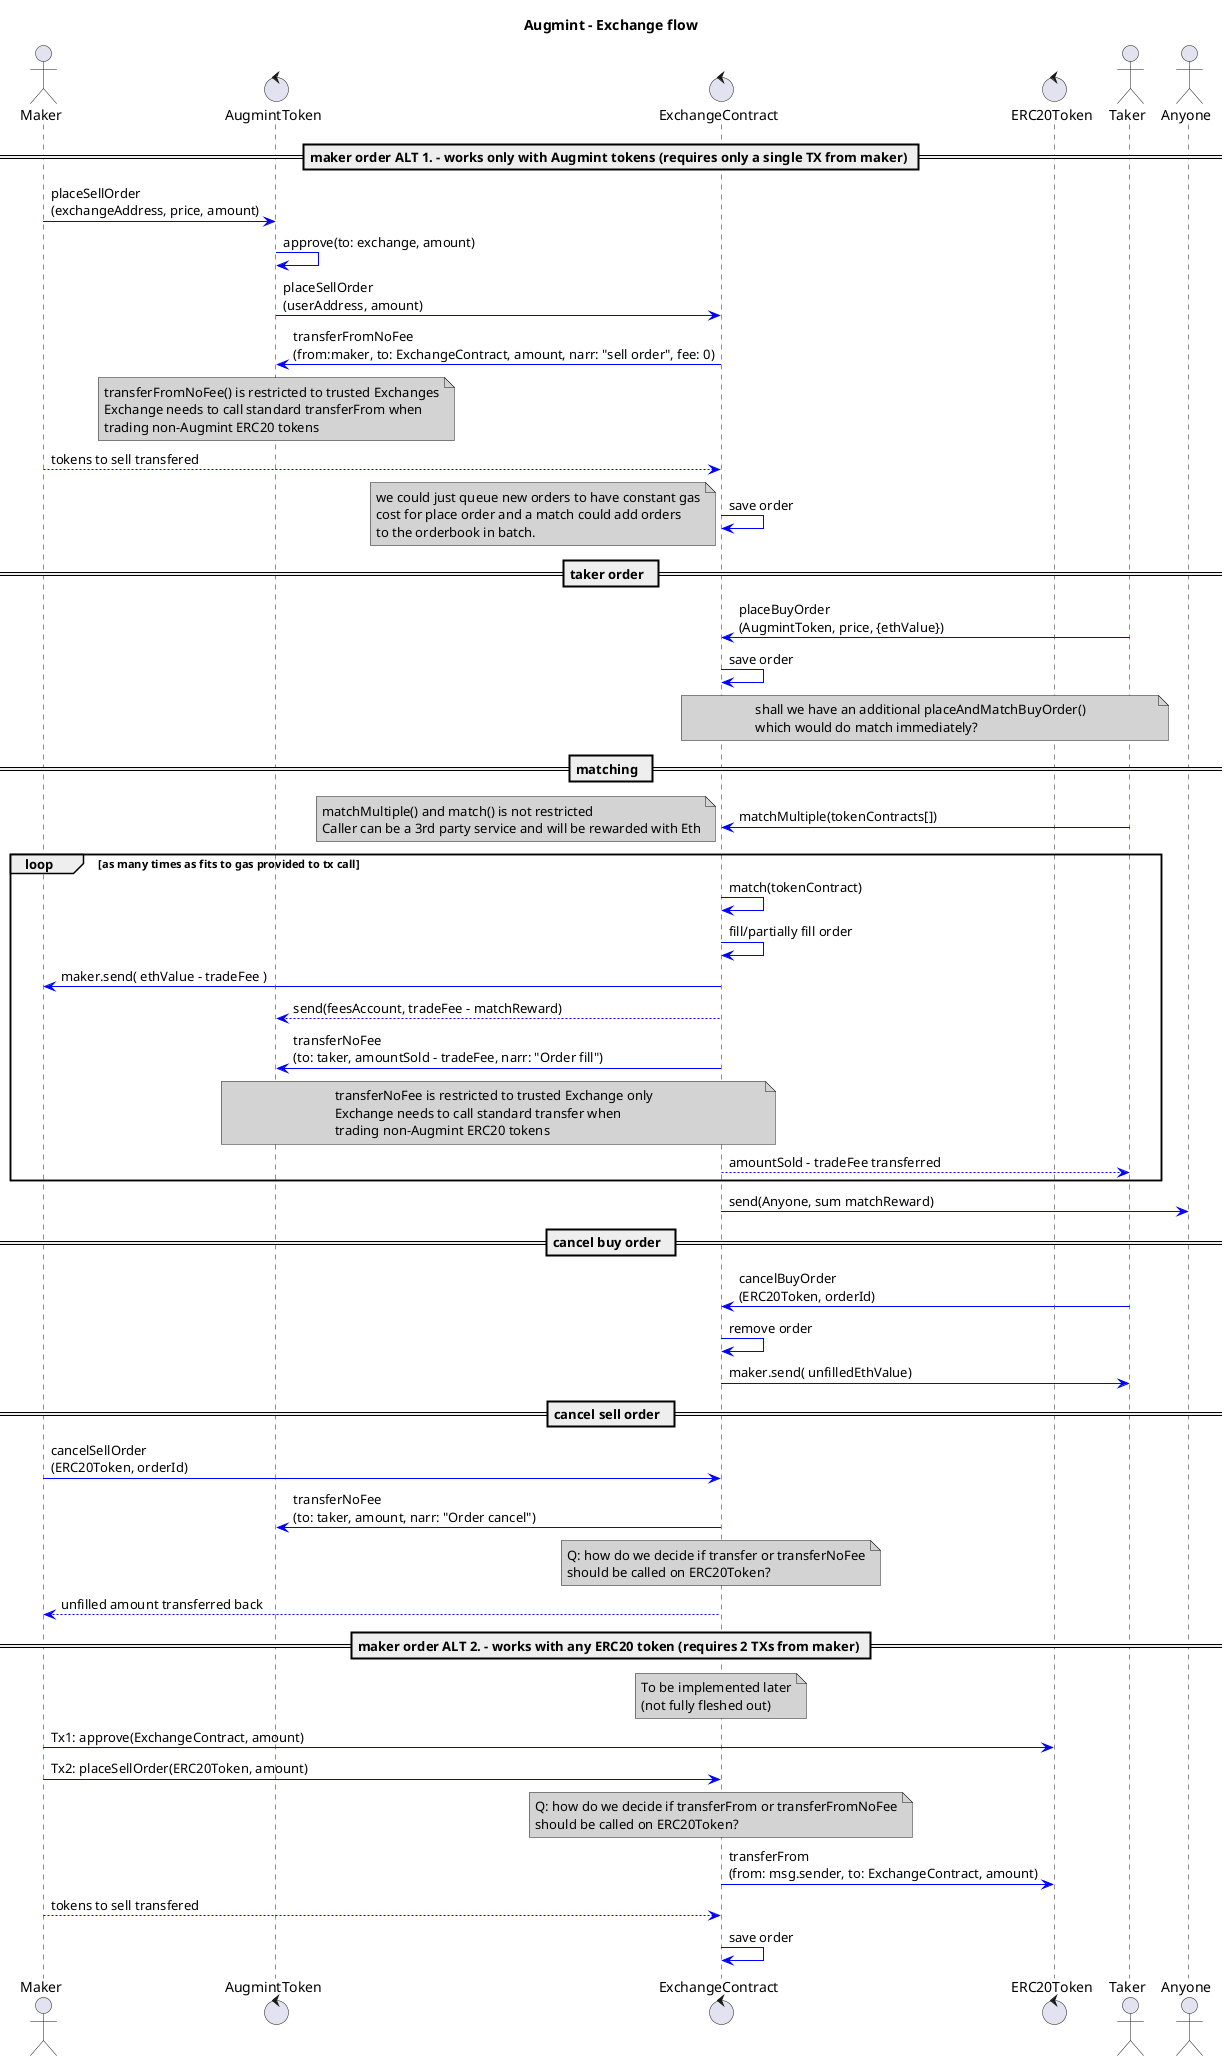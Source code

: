@startuml
title **Augmint** - Exchange flow
skinparam ArrowColor #blue
skinparam noteBackgroundColor #lightgrey
actor Maker
control AugmintToken
control ExchangeContract
control ERC20Token
actor Taker
actor Anyone
== maker order ALT 1. - works only with Augmint tokens (requires only a single TX from maker) ==
Maker -> AugmintToken : placeSellOrder\n(exchangeAddress, price, amount)
AugmintToken -> AugmintToken : approve(to: exchange, amount)
AugmintToken -> ExchangeContract : placeSellOrder\n(userAddress, amount)
ExchangeContract -> AugmintToken : transferFromNoFee\n(from:maker, to: ExchangeContract, amount, narr: "sell order", fee: 0)
note over AugmintToken
    transferFromNoFee() is restricted to trusted Exchanges
    Exchange needs to call standard transferFrom when
    trading non-Augmint ERC20 tokens
end note
Maker --> ExchangeContract : tokens to sell transfered
ExchangeContract -> ExchangeContract : save order
note left
    we could just queue new orders to have constant gas
    cost for place order and a match could add orders
    to the orderbook in batch.
end note
== taker order  ==
Taker -> ExchangeContract : placeBuyOrder\n(AugmintToken, price, {ethValue})
ExchangeContract -> ExchangeContract : save order
note over ExchangeContract, Taker
    shall we have an additional placeAndMatchBuyOrder()
    which would do match immediately?
end note
== matching  ==
Taker -> ExchangeContract : matchMultiple(tokenContracts[])
note left
    matchMultiple() and match() is not restricted
    Caller can be a 3rd party service and will be rewarded with Eth
end note
loop as many times as fits to gas provided to tx call
    ExchangeContract -> ExchangeContract : match(tokenContract)
    ExchangeContract -> ExchangeContract : fill/partially fill order
    ExchangeContract -> Maker : maker.send( ethValue - tradeFee )
    ExchangeContract --> AugmintToken : send(feesAccount, tradeFee - matchReward)
    ExchangeContract -> AugmintToken : transferNoFee\n(to: taker, amountSold - tradeFee, narr: "Order fill")
    note over AugmintToken, ExchangeContract
        transferNoFee is restricted to trusted Exchange only
        Exchange needs to call standard transfer when
        trading non-Augmint ERC20 tokens
    end note
    ExchangeContract --> Taker : amountSold - tradeFee transferred
end
ExchangeContract -> Anyone : send(Anyone, sum matchReward)
== cancel buy order  ==
Taker -> ExchangeContract : cancelBuyOrder\n(ERC20Token, orderId)
ExchangeContract -> ExchangeContract : remove order
ExchangeContract -> Taker : maker.send( unfilledEthValue)
== cancel sell order  ==
Maker -> ExchangeContract : cancelSellOrder\n(ERC20Token, orderId)
ExchangeContract -> AugmintToken : transferNoFee\n(to: taker, amount, narr: "Order cancel")
note over ExchangeContract
 Q: how do we decide if transfer or transferNoFee
 should be called on ERC20Token?
end note
ExchangeContract --> Maker : unfilled amount transferred back
== maker order ALT 2. - works with any ERC20 token (requires 2 TXs from maker) ==
note over ExchangeContract
    To be implemented later
    (not fully fleshed out)
end note
Maker -> ERC20Token : Tx1: approve(ExchangeContract, amount)
Maker -> ExchangeContract : Tx2: placeSellOrder(ERC20Token, amount)
note over ExchangeContract
 Q: how do we decide if transferFrom or transferFromNoFee
 should be called on ERC20Token?
end note
ExchangeContract -> ERC20Token : transferFrom\n(from: msg.sender, to: ExchangeContract, amount)
Maker --> ExchangeContract : tokens to sell transfered
ExchangeContract -> ExchangeContract : save order

@enduml

